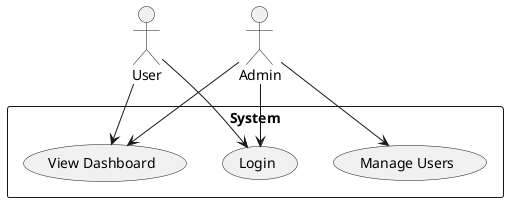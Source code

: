 @startuml
actor User
actor Admin

rectangle System {
    usecase "Login" as UC1
    usecase "View Dashboard" as UC2
    usecase "Manage Users" as UC3
}

User --> UC1
User --> UC2
Admin --> UC1
Admin --> UC2
Admin --> UC3
@enduml
